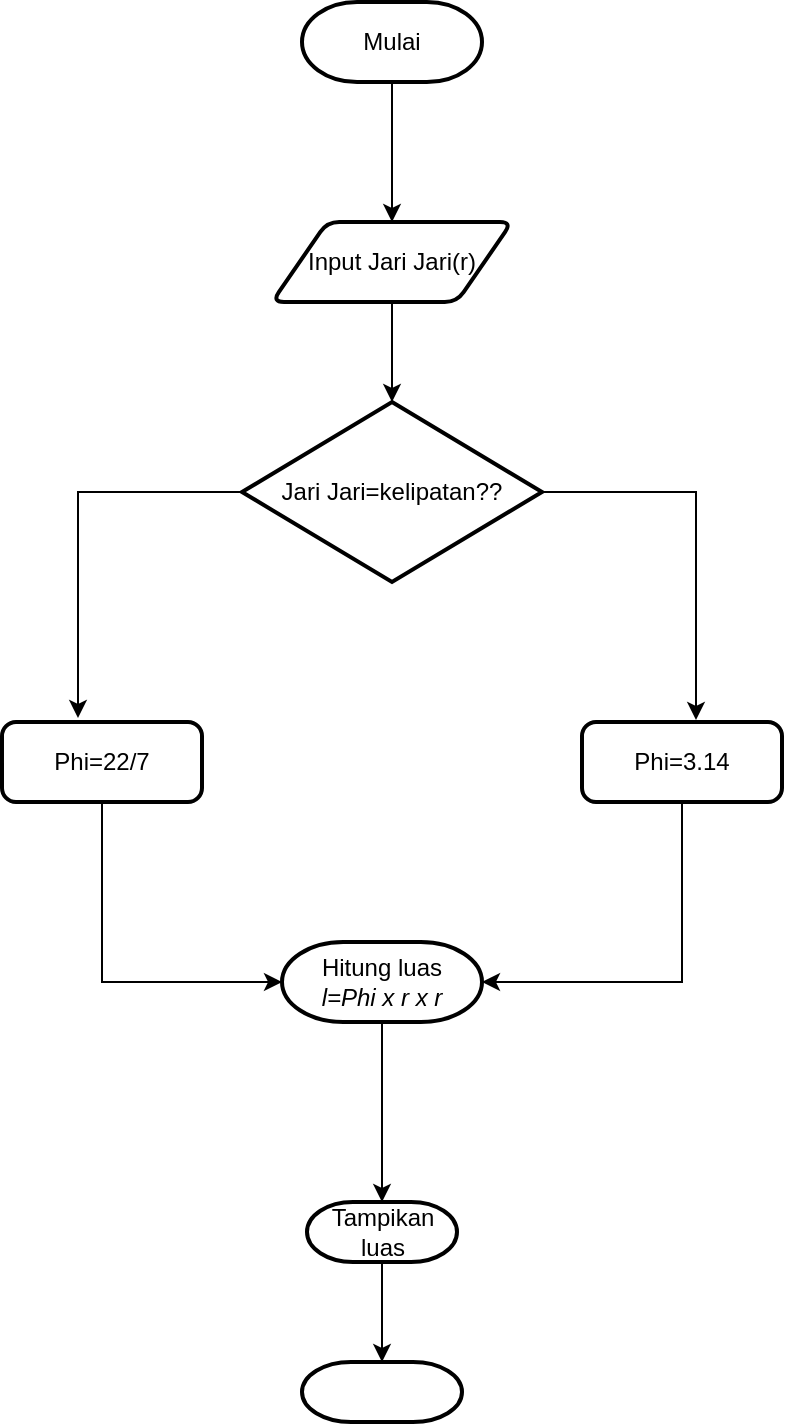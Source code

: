 <mxfile version="22.0.4" type="github">
  <diagram id="C5RBs43oDa-KdzZeNtuy" name="Page-1">
    <mxGraphModel dx="766" dy="416" grid="1" gridSize="10" guides="1" tooltips="1" connect="1" arrows="1" fold="1" page="1" pageScale="1" pageWidth="827" pageHeight="1169" math="0" shadow="0">
      <root>
        <mxCell id="WIyWlLk6GJQsqaUBKTNV-0" />
        <mxCell id="WIyWlLk6GJQsqaUBKTNV-1" parent="WIyWlLk6GJQsqaUBKTNV-0" />
        <mxCell id="nXqk7U7wd5If8xiabDHK-7" style="edgeStyle=orthogonalEdgeStyle;rounded=0;orthogonalLoop=1;jettySize=auto;html=1;exitX=0.5;exitY=1;exitDx=0;exitDy=0;exitPerimeter=0;entryX=0.5;entryY=0;entryDx=0;entryDy=0;" edge="1" parent="WIyWlLk6GJQsqaUBKTNV-1" source="nXqk7U7wd5If8xiabDHK-0" target="nXqk7U7wd5If8xiabDHK-1">
          <mxGeometry relative="1" as="geometry" />
        </mxCell>
        <mxCell id="nXqk7U7wd5If8xiabDHK-0" value="Mulai" style="strokeWidth=2;html=1;shape=mxgraph.flowchart.terminator;whiteSpace=wrap;" vertex="1" parent="WIyWlLk6GJQsqaUBKTNV-1">
          <mxGeometry x="340" y="130" width="90" height="40" as="geometry" />
        </mxCell>
        <mxCell id="nXqk7U7wd5If8xiabDHK-1" value="Input Jari Jari(r)" style="shape=parallelogram;html=1;strokeWidth=2;perimeter=parallelogramPerimeter;whiteSpace=wrap;rounded=1;arcSize=12;size=0.23;" vertex="1" parent="WIyWlLk6GJQsqaUBKTNV-1">
          <mxGeometry x="325" y="240" width="120" height="40" as="geometry" />
        </mxCell>
        <mxCell id="nXqk7U7wd5If8xiabDHK-10" style="edgeStyle=orthogonalEdgeStyle;rounded=0;orthogonalLoop=1;jettySize=auto;html=1;exitX=1;exitY=0.5;exitDx=0;exitDy=0;exitPerimeter=0;entryX=0.57;entryY=-0.025;entryDx=0;entryDy=0;entryPerimeter=0;" edge="1" parent="WIyWlLk6GJQsqaUBKTNV-1" source="nXqk7U7wd5If8xiabDHK-2" target="nXqk7U7wd5If8xiabDHK-4">
          <mxGeometry relative="1" as="geometry">
            <mxPoint x="540" y="375" as="targetPoint" />
          </mxGeometry>
        </mxCell>
        <mxCell id="nXqk7U7wd5If8xiabDHK-2" value="Jari Jari=kelipatan??" style="strokeWidth=2;html=1;shape=mxgraph.flowchart.decision;whiteSpace=wrap;" vertex="1" parent="WIyWlLk6GJQsqaUBKTNV-1">
          <mxGeometry x="310" y="330" width="150" height="90" as="geometry" />
        </mxCell>
        <mxCell id="nXqk7U7wd5If8xiabDHK-14" style="edgeStyle=orthogonalEdgeStyle;rounded=0;orthogonalLoop=1;jettySize=auto;html=1;exitX=0.5;exitY=1;exitDx=0;exitDy=0;" edge="1" parent="WIyWlLk6GJQsqaUBKTNV-1">
          <mxGeometry relative="1" as="geometry">
            <mxPoint x="225" y="530" as="targetPoint" />
            <mxPoint x="225" y="530" as="sourcePoint" />
          </mxGeometry>
        </mxCell>
        <mxCell id="nXqk7U7wd5If8xiabDHK-3" value="Phi=22/7" style="rounded=1;whiteSpace=wrap;html=1;absoluteArcSize=1;arcSize=14;strokeWidth=2;" vertex="1" parent="WIyWlLk6GJQsqaUBKTNV-1">
          <mxGeometry x="190" y="490" width="100" height="40" as="geometry" />
        </mxCell>
        <mxCell id="nXqk7U7wd5If8xiabDHK-4" value="Phi=3.14" style="rounded=1;whiteSpace=wrap;html=1;absoluteArcSize=1;arcSize=14;strokeWidth=2;" vertex="1" parent="WIyWlLk6GJQsqaUBKTNV-1">
          <mxGeometry x="480" y="490" width="100" height="40" as="geometry" />
        </mxCell>
        <mxCell id="nXqk7U7wd5If8xiabDHK-5" value="&lt;div&gt;Hitung luas&lt;/div&gt;&lt;div&gt;&lt;i&gt;l=Phi x r x r&lt;/i&gt;&lt;br&gt;&lt;/div&gt;" style="strokeWidth=2;html=1;shape=mxgraph.flowchart.terminator;whiteSpace=wrap;" vertex="1" parent="WIyWlLk6GJQsqaUBKTNV-1">
          <mxGeometry x="330" y="600" width="100" height="40" as="geometry" />
        </mxCell>
        <mxCell id="nXqk7U7wd5If8xiabDHK-6" value="Tampikan luas" style="strokeWidth=2;html=1;shape=mxgraph.flowchart.terminator;whiteSpace=wrap;" vertex="1" parent="WIyWlLk6GJQsqaUBKTNV-1">
          <mxGeometry x="342.5" y="730" width="75" height="30" as="geometry" />
        </mxCell>
        <mxCell id="nXqk7U7wd5If8xiabDHK-9" style="edgeStyle=orthogonalEdgeStyle;rounded=0;orthogonalLoop=1;jettySize=auto;html=1;exitX=0.5;exitY=1;exitDx=0;exitDy=0;entryX=0.5;entryY=0;entryDx=0;entryDy=0;entryPerimeter=0;" edge="1" parent="WIyWlLk6GJQsqaUBKTNV-1" source="nXqk7U7wd5If8xiabDHK-1" target="nXqk7U7wd5If8xiabDHK-2">
          <mxGeometry relative="1" as="geometry" />
        </mxCell>
        <mxCell id="nXqk7U7wd5If8xiabDHK-12" style="edgeStyle=orthogonalEdgeStyle;rounded=0;orthogonalLoop=1;jettySize=auto;html=1;exitX=0;exitY=0.5;exitDx=0;exitDy=0;exitPerimeter=0;entryX=0.38;entryY=-0.05;entryDx=0;entryDy=0;entryPerimeter=0;" edge="1" parent="WIyWlLk6GJQsqaUBKTNV-1" source="nXqk7U7wd5If8xiabDHK-2" target="nXqk7U7wd5If8xiabDHK-3">
          <mxGeometry relative="1" as="geometry" />
        </mxCell>
        <mxCell id="nXqk7U7wd5If8xiabDHK-13" style="edgeStyle=orthogonalEdgeStyle;rounded=0;orthogonalLoop=1;jettySize=auto;html=1;exitX=0.5;exitY=1;exitDx=0;exitDy=0;entryX=1;entryY=0.5;entryDx=0;entryDy=0;entryPerimeter=0;" edge="1" parent="WIyWlLk6GJQsqaUBKTNV-1" source="nXqk7U7wd5If8xiabDHK-4" target="nXqk7U7wd5If8xiabDHK-5">
          <mxGeometry relative="1" as="geometry" />
        </mxCell>
        <mxCell id="nXqk7U7wd5If8xiabDHK-15" style="edgeStyle=orthogonalEdgeStyle;rounded=0;orthogonalLoop=1;jettySize=auto;html=1;exitX=0.5;exitY=1;exitDx=0;exitDy=0;entryX=0;entryY=0.5;entryDx=0;entryDy=0;entryPerimeter=0;" edge="1" parent="WIyWlLk6GJQsqaUBKTNV-1" source="nXqk7U7wd5If8xiabDHK-3" target="nXqk7U7wd5If8xiabDHK-5">
          <mxGeometry relative="1" as="geometry" />
        </mxCell>
        <mxCell id="nXqk7U7wd5If8xiabDHK-16" style="edgeStyle=orthogonalEdgeStyle;rounded=0;orthogonalLoop=1;jettySize=auto;html=1;exitX=0.5;exitY=1;exitDx=0;exitDy=0;exitPerimeter=0;entryX=0.5;entryY=0;entryDx=0;entryDy=0;entryPerimeter=0;" edge="1" parent="WIyWlLk6GJQsqaUBKTNV-1" source="nXqk7U7wd5If8xiabDHK-5" target="nXqk7U7wd5If8xiabDHK-6">
          <mxGeometry relative="1" as="geometry" />
        </mxCell>
        <mxCell id="nXqk7U7wd5If8xiabDHK-17" value="" style="strokeWidth=2;html=1;shape=mxgraph.flowchart.terminator;whiteSpace=wrap;" vertex="1" parent="WIyWlLk6GJQsqaUBKTNV-1">
          <mxGeometry x="340" y="810" width="80" height="30" as="geometry" />
        </mxCell>
        <mxCell id="nXqk7U7wd5If8xiabDHK-18" style="edgeStyle=orthogonalEdgeStyle;rounded=0;orthogonalLoop=1;jettySize=auto;html=1;exitX=0.5;exitY=1;exitDx=0;exitDy=0;exitPerimeter=0;entryX=0.5;entryY=0;entryDx=0;entryDy=0;entryPerimeter=0;" edge="1" parent="WIyWlLk6GJQsqaUBKTNV-1" source="nXqk7U7wd5If8xiabDHK-6" target="nXqk7U7wd5If8xiabDHK-17">
          <mxGeometry relative="1" as="geometry" />
        </mxCell>
      </root>
    </mxGraphModel>
  </diagram>
</mxfile>
